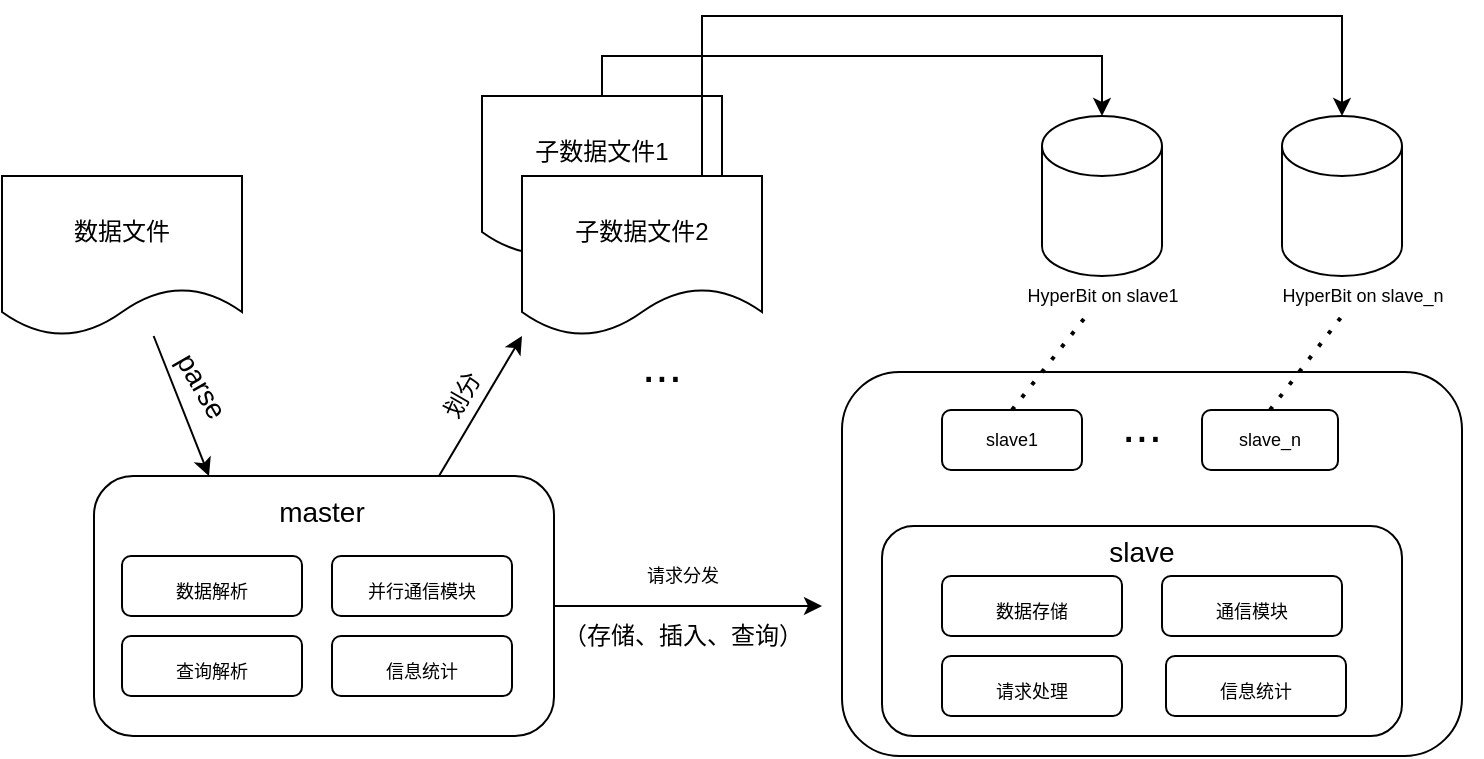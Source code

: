 <mxfile version="16.4.2" type="github">
  <diagram id="YTtFC-42DG8cQJvoDl5f" name="Page-1">
    <mxGraphModel dx="815" dy="599" grid="1" gridSize="10" guides="1" tooltips="1" connect="1" arrows="1" fold="1" page="1" pageScale="1" pageWidth="827" pageHeight="1169" math="0" shadow="0">
      <root>
        <mxCell id="0" />
        <mxCell id="1" parent="0" />
        <mxCell id="AW0kLnYZqIp8P32nZOOA-44" value="" style="rounded=1;whiteSpace=wrap;html=1;fontSize=9;" parent="1" vertex="1">
          <mxGeometry x="490" y="268" width="310" height="192" as="geometry" />
        </mxCell>
        <mxCell id="AW0kLnYZqIp8P32nZOOA-15" style="rounded=0;orthogonalLoop=1;jettySize=auto;html=1;entryX=0.25;entryY=0;entryDx=0;entryDy=0;fontSize=14;" parent="1" source="AW0kLnYZqIp8P32nZOOA-2" target="AW0kLnYZqIp8P32nZOOA-12" edge="1">
          <mxGeometry relative="1" as="geometry" />
        </mxCell>
        <mxCell id="AW0kLnYZqIp8P32nZOOA-2" value="数据文件" style="shape=document;whiteSpace=wrap;html=1;boundedLbl=1;" parent="1" vertex="1">
          <mxGeometry x="70" y="170" width="120" height="80" as="geometry" />
        </mxCell>
        <mxCell id="AW0kLnYZqIp8P32nZOOA-3" value="" style="endArrow=classic;html=1;rounded=0;exitX=0.75;exitY=0;exitDx=0;exitDy=0;" parent="1" source="AW0kLnYZqIp8P32nZOOA-12" edge="1">
          <mxGeometry width="50" height="50" relative="1" as="geometry">
            <mxPoint x="210" y="200" as="sourcePoint" />
            <mxPoint x="330" y="250" as="targetPoint" />
          </mxGeometry>
        </mxCell>
        <mxCell id="AW0kLnYZqIp8P32nZOOA-4" value="划分" style="text;html=1;align=center;verticalAlign=middle;resizable=0;points=[];autosize=1;strokeColor=none;fillColor=none;rotation=-60;" parent="1" vertex="1">
          <mxGeometry x="280" y="270" width="40" height="20" as="geometry" />
        </mxCell>
        <mxCell id="AW0kLnYZqIp8P32nZOOA-40" style="edgeStyle=orthogonalEdgeStyle;rounded=0;orthogonalLoop=1;jettySize=auto;html=1;entryX=0.5;entryY=0;entryDx=0;entryDy=0;entryPerimeter=0;fontSize=9;exitX=0.5;exitY=0;exitDx=0;exitDy=0;" parent="1" source="AW0kLnYZqIp8P32nZOOA-6" target="AW0kLnYZqIp8P32nZOOA-27" edge="1">
          <mxGeometry relative="1" as="geometry" />
        </mxCell>
        <mxCell id="AW0kLnYZqIp8P32nZOOA-6" value="&lt;span&gt;子数据文件1&lt;/span&gt;" style="shape=document;whiteSpace=wrap;html=1;boundedLbl=1;" parent="1" vertex="1">
          <mxGeometry x="310" y="130" width="120" height="80" as="geometry" />
        </mxCell>
        <mxCell id="AW0kLnYZqIp8P32nZOOA-41" style="edgeStyle=orthogonalEdgeStyle;rounded=0;orthogonalLoop=1;jettySize=auto;html=1;entryX=0.5;entryY=0;entryDx=0;entryDy=0;entryPerimeter=0;fontSize=9;exitX=0.75;exitY=0;exitDx=0;exitDy=0;" parent="1" source="AW0kLnYZqIp8P32nZOOA-7" target="AW0kLnYZqIp8P32nZOOA-28" edge="1">
          <mxGeometry relative="1" as="geometry">
            <Array as="points">
              <mxPoint x="420" y="90" />
              <mxPoint x="740" y="90" />
            </Array>
          </mxGeometry>
        </mxCell>
        <mxCell id="AW0kLnYZqIp8P32nZOOA-7" value="子数据文件2" style="shape=document;whiteSpace=wrap;html=1;boundedLbl=1;" parent="1" vertex="1">
          <mxGeometry x="330" y="170" width="120" height="80" as="geometry" />
        </mxCell>
        <mxCell id="AW0kLnYZqIp8P32nZOOA-8" value="&lt;font style=&quot;font-size: 24px&quot;&gt;...&lt;/font&gt;" style="text;html=1;strokeColor=none;fillColor=none;align=center;verticalAlign=middle;whiteSpace=wrap;rounded=0;" parent="1" vertex="1">
          <mxGeometry x="370" y="250" width="60" height="30" as="geometry" />
        </mxCell>
        <mxCell id="AW0kLnYZqIp8P32nZOOA-42" style="edgeStyle=orthogonalEdgeStyle;rounded=0;orthogonalLoop=1;jettySize=auto;html=1;fontSize=9;" parent="1" source="AW0kLnYZqIp8P32nZOOA-12" edge="1">
          <mxGeometry relative="1" as="geometry">
            <mxPoint x="480" y="385" as="targetPoint" />
          </mxGeometry>
        </mxCell>
        <mxCell id="AW0kLnYZqIp8P32nZOOA-12" value="" style="rounded=1;whiteSpace=wrap;html=1;fontSize=24;" parent="1" vertex="1">
          <mxGeometry x="116" y="320" width="230" height="130" as="geometry" />
        </mxCell>
        <mxCell id="AW0kLnYZqIp8P32nZOOA-13" value="&lt;font style=&quot;font-size: 14px&quot;&gt;master&lt;/font&gt;" style="text;html=1;strokeColor=none;fillColor=none;align=center;verticalAlign=middle;whiteSpace=wrap;rounded=0;fontSize=24;" parent="1" vertex="1">
          <mxGeometry x="200" y="320" width="60" height="30" as="geometry" />
        </mxCell>
        <mxCell id="AW0kLnYZqIp8P32nZOOA-16" value="parse" style="text;html=1;strokeColor=none;fillColor=none;align=center;verticalAlign=middle;whiteSpace=wrap;rounded=0;fontSize=14;rotation=60;" parent="1" vertex="1">
          <mxGeometry x="140" y="260" width="60" height="30" as="geometry" />
        </mxCell>
        <mxCell id="AW0kLnYZqIp8P32nZOOA-18" value="&lt;font style=&quot;font-size: 9px&quot;&gt;数据解析&lt;br&gt;&lt;/font&gt;" style="rounded=1;whiteSpace=wrap;html=1;fontSize=18;" parent="1" vertex="1">
          <mxGeometry x="130" y="360" width="90" height="30" as="geometry" />
        </mxCell>
        <mxCell id="AW0kLnYZqIp8P32nZOOA-19" value="&lt;font style=&quot;font-size: 9px&quot;&gt;并行通信模块&lt;br&gt;&lt;/font&gt;" style="rounded=1;whiteSpace=wrap;html=1;fontSize=18;" parent="1" vertex="1">
          <mxGeometry x="235" y="360" width="90" height="30" as="geometry" />
        </mxCell>
        <mxCell id="AW0kLnYZqIp8P32nZOOA-20" value="&lt;font style=&quot;font-size: 9px&quot;&gt;查询解析&lt;br&gt;&lt;/font&gt;" style="rounded=1;whiteSpace=wrap;html=1;fontSize=18;" parent="1" vertex="1">
          <mxGeometry x="130" y="400" width="90" height="30" as="geometry" />
        </mxCell>
        <mxCell id="AW0kLnYZqIp8P32nZOOA-21" value="&lt;font style=&quot;font-size: 9px&quot;&gt;信息统计&lt;br&gt;&lt;/font&gt;" style="rounded=1;whiteSpace=wrap;html=1;fontSize=18;" parent="1" vertex="1">
          <mxGeometry x="235" y="400" width="90" height="30" as="geometry" />
        </mxCell>
        <mxCell id="AW0kLnYZqIp8P32nZOOA-23" value="slave1" style="rounded=1;whiteSpace=wrap;html=1;fontSize=9;" parent="1" vertex="1">
          <mxGeometry x="540" y="287" width="70" height="30" as="geometry" />
        </mxCell>
        <mxCell id="AW0kLnYZqIp8P32nZOOA-24" value="slave_n" style="rounded=1;whiteSpace=wrap;html=1;fontSize=9;" parent="1" vertex="1">
          <mxGeometry x="670" y="287" width="68" height="30" as="geometry" />
        </mxCell>
        <mxCell id="AW0kLnYZqIp8P32nZOOA-25" value="&lt;font style=&quot;font-size: 24px&quot;&gt;...&lt;/font&gt;" style="text;html=1;strokeColor=none;fillColor=none;align=center;verticalAlign=middle;whiteSpace=wrap;rounded=0;" parent="1" vertex="1">
          <mxGeometry x="610" y="280" width="60" height="30" as="geometry" />
        </mxCell>
        <mxCell id="AW0kLnYZqIp8P32nZOOA-26" value="" style="rounded=1;whiteSpace=wrap;html=1;fontSize=9;" parent="1" vertex="1">
          <mxGeometry x="510" y="345" width="260" height="105" as="geometry" />
        </mxCell>
        <mxCell id="AW0kLnYZqIp8P32nZOOA-27" value="" style="shape=cylinder3;whiteSpace=wrap;html=1;boundedLbl=1;backgroundOutline=1;size=15;fontSize=9;" parent="1" vertex="1">
          <mxGeometry x="590" y="140" width="60" height="80" as="geometry" />
        </mxCell>
        <mxCell id="AW0kLnYZqIp8P32nZOOA-28" value="" style="shape=cylinder3;whiteSpace=wrap;html=1;boundedLbl=1;backgroundOutline=1;size=15;fontSize=9;" parent="1" vertex="1">
          <mxGeometry x="710" y="140" width="60" height="80" as="geometry" />
        </mxCell>
        <mxCell id="AW0kLnYZqIp8P32nZOOA-29" value="&lt;span style=&quot;font-size: 14px&quot;&gt;slave&lt;/span&gt;" style="text;html=1;strokeColor=none;fillColor=none;align=center;verticalAlign=middle;whiteSpace=wrap;rounded=0;fontSize=24;" parent="1" vertex="1">
          <mxGeometry x="610" y="345" width="60" height="20" as="geometry" />
        </mxCell>
        <mxCell id="AW0kLnYZqIp8P32nZOOA-30" value="&lt;font style=&quot;font-size: 9px&quot;&gt;数据存储&lt;br&gt;&lt;/font&gt;" style="rounded=1;whiteSpace=wrap;html=1;fontSize=18;" parent="1" vertex="1">
          <mxGeometry x="540" y="370" width="90" height="30" as="geometry" />
        </mxCell>
        <mxCell id="AW0kLnYZqIp8P32nZOOA-31" value="&lt;font style=&quot;font-size: 9px&quot;&gt;通信模块&lt;br&gt;&lt;/font&gt;" style="rounded=1;whiteSpace=wrap;html=1;fontSize=18;" parent="1" vertex="1">
          <mxGeometry x="650" y="370" width="90" height="30" as="geometry" />
        </mxCell>
        <mxCell id="AW0kLnYZqIp8P32nZOOA-32" value="&lt;font style=&quot;font-size: 9px&quot;&gt;请求处理&lt;br&gt;&lt;/font&gt;" style="rounded=1;whiteSpace=wrap;html=1;fontSize=18;" parent="1" vertex="1">
          <mxGeometry x="540" y="410" width="90" height="30" as="geometry" />
        </mxCell>
        <mxCell id="AW0kLnYZqIp8P32nZOOA-33" value="&lt;font style=&quot;font-size: 9px&quot;&gt;信息统计&lt;br&gt;&lt;/font&gt;" style="rounded=1;whiteSpace=wrap;html=1;fontSize=18;" parent="1" vertex="1">
          <mxGeometry x="652" y="410" width="90" height="30" as="geometry" />
        </mxCell>
        <mxCell id="AW0kLnYZqIp8P32nZOOA-35" value="HyperBit on slave1" style="text;html=1;align=center;verticalAlign=middle;resizable=0;points=[];autosize=1;strokeColor=none;fillColor=none;fontSize=9;" parent="1" vertex="1">
          <mxGeometry x="560" y="220" width="120" height="20" as="geometry" />
        </mxCell>
        <mxCell id="AW0kLnYZqIp8P32nZOOA-36" value="HyperBit on slave_n" style="text;html=1;align=center;verticalAlign=middle;resizable=0;points=[];autosize=1;strokeColor=none;fillColor=none;fontSize=9;" parent="1" vertex="1">
          <mxGeometry x="690" y="220" width="120" height="20" as="geometry" />
        </mxCell>
        <mxCell id="AW0kLnYZqIp8P32nZOOA-38" value="" style="endArrow=none;dashed=1;html=1;dashPattern=1 3;strokeWidth=2;rounded=0;fontSize=9;exitX=0.5;exitY=0;exitDx=0;exitDy=0;" parent="1" source="AW0kLnYZqIp8P32nZOOA-23" target="AW0kLnYZqIp8P32nZOOA-35" edge="1">
          <mxGeometry width="50" height="50" relative="1" as="geometry">
            <mxPoint x="560" y="276" as="sourcePoint" />
            <mxPoint x="599" y="247" as="targetPoint" />
          </mxGeometry>
        </mxCell>
        <mxCell id="AW0kLnYZqIp8P32nZOOA-39" value="" style="endArrow=none;dashed=1;html=1;dashPattern=1 3;strokeWidth=2;rounded=0;fontSize=9;entryX=0.325;entryY=1.05;entryDx=0;entryDy=0;entryPerimeter=0;exitX=0.5;exitY=0;exitDx=0;exitDy=0;" parent="1" source="AW0kLnYZqIp8P32nZOOA-24" edge="1">
          <mxGeometry width="50" height="50" relative="1" as="geometry">
            <mxPoint x="697" y="279" as="sourcePoint" />
            <mxPoint x="740" y="240" as="targetPoint" />
          </mxGeometry>
        </mxCell>
        <mxCell id="AW0kLnYZqIp8P32nZOOA-43" value="请求分发" style="text;html=1;align=center;verticalAlign=middle;resizable=0;points=[];autosize=1;strokeColor=none;fillColor=none;fontSize=9;" parent="1" vertex="1">
          <mxGeometry x="380" y="360" width="60" height="20" as="geometry" />
        </mxCell>
        <mxCell id="NsNZp9OTGZfaQZeiyPrE-2" value="（存储、插入、查询）" style="text;html=1;align=center;verticalAlign=middle;resizable=0;points=[];autosize=1;strokeColor=none;fillColor=none;" vertex="1" parent="1">
          <mxGeometry x="340" y="390" width="140" height="20" as="geometry" />
        </mxCell>
      </root>
    </mxGraphModel>
  </diagram>
</mxfile>
